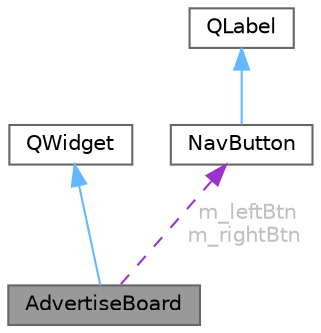 digraph "AdvertiseBoard"
{
 // LATEX_PDF_SIZE
  bgcolor="transparent";
  edge [fontname=Helvetica,fontsize=10,labelfontname=Helvetica,labelfontsize=10];
  node [fontname=Helvetica,fontsize=10,shape=box,height=0.2,width=0.4];
  Node1 [id="Node000001",label="AdvertiseBoard",height=0.2,width=0.4,color="gray40", fillcolor="grey60", style="filled", fontcolor="black",tooltip="广告轮播界面类，管理海报展示和导航"];
  Node2 -> Node1 [id="edge1_Node000001_Node000002",dir="back",color="steelblue1",style="solid",tooltip=" "];
  Node2 [id="Node000002",label="QWidget",height=0.2,width=0.4,color="gray40", fillcolor="white", style="filled",tooltip=" "];
  Node3 -> Node1 [id="edge2_Node000001_Node000003",dir="back",color="darkorchid3",style="dashed",tooltip=" ",label=" m_leftBtn\nm_rightBtn",fontcolor="grey" ];
  Node3 [id="Node000003",label="NavButton",height=0.2,width=0.4,color="gray40", fillcolor="white", style="filled",URL="$class_nav_button.html",tooltip="导航按钮类，用于广告轮播的左右切换"];
  Node4 -> Node3 [id="edge3_Node000003_Node000004",dir="back",color="steelblue1",style="solid",tooltip=" "];
  Node4 [id="Node000004",label="QLabel",height=0.2,width=0.4,color="gray40", fillcolor="white", style="filled",URL="$class_q_label.html",tooltip="标签控件类"];
}
